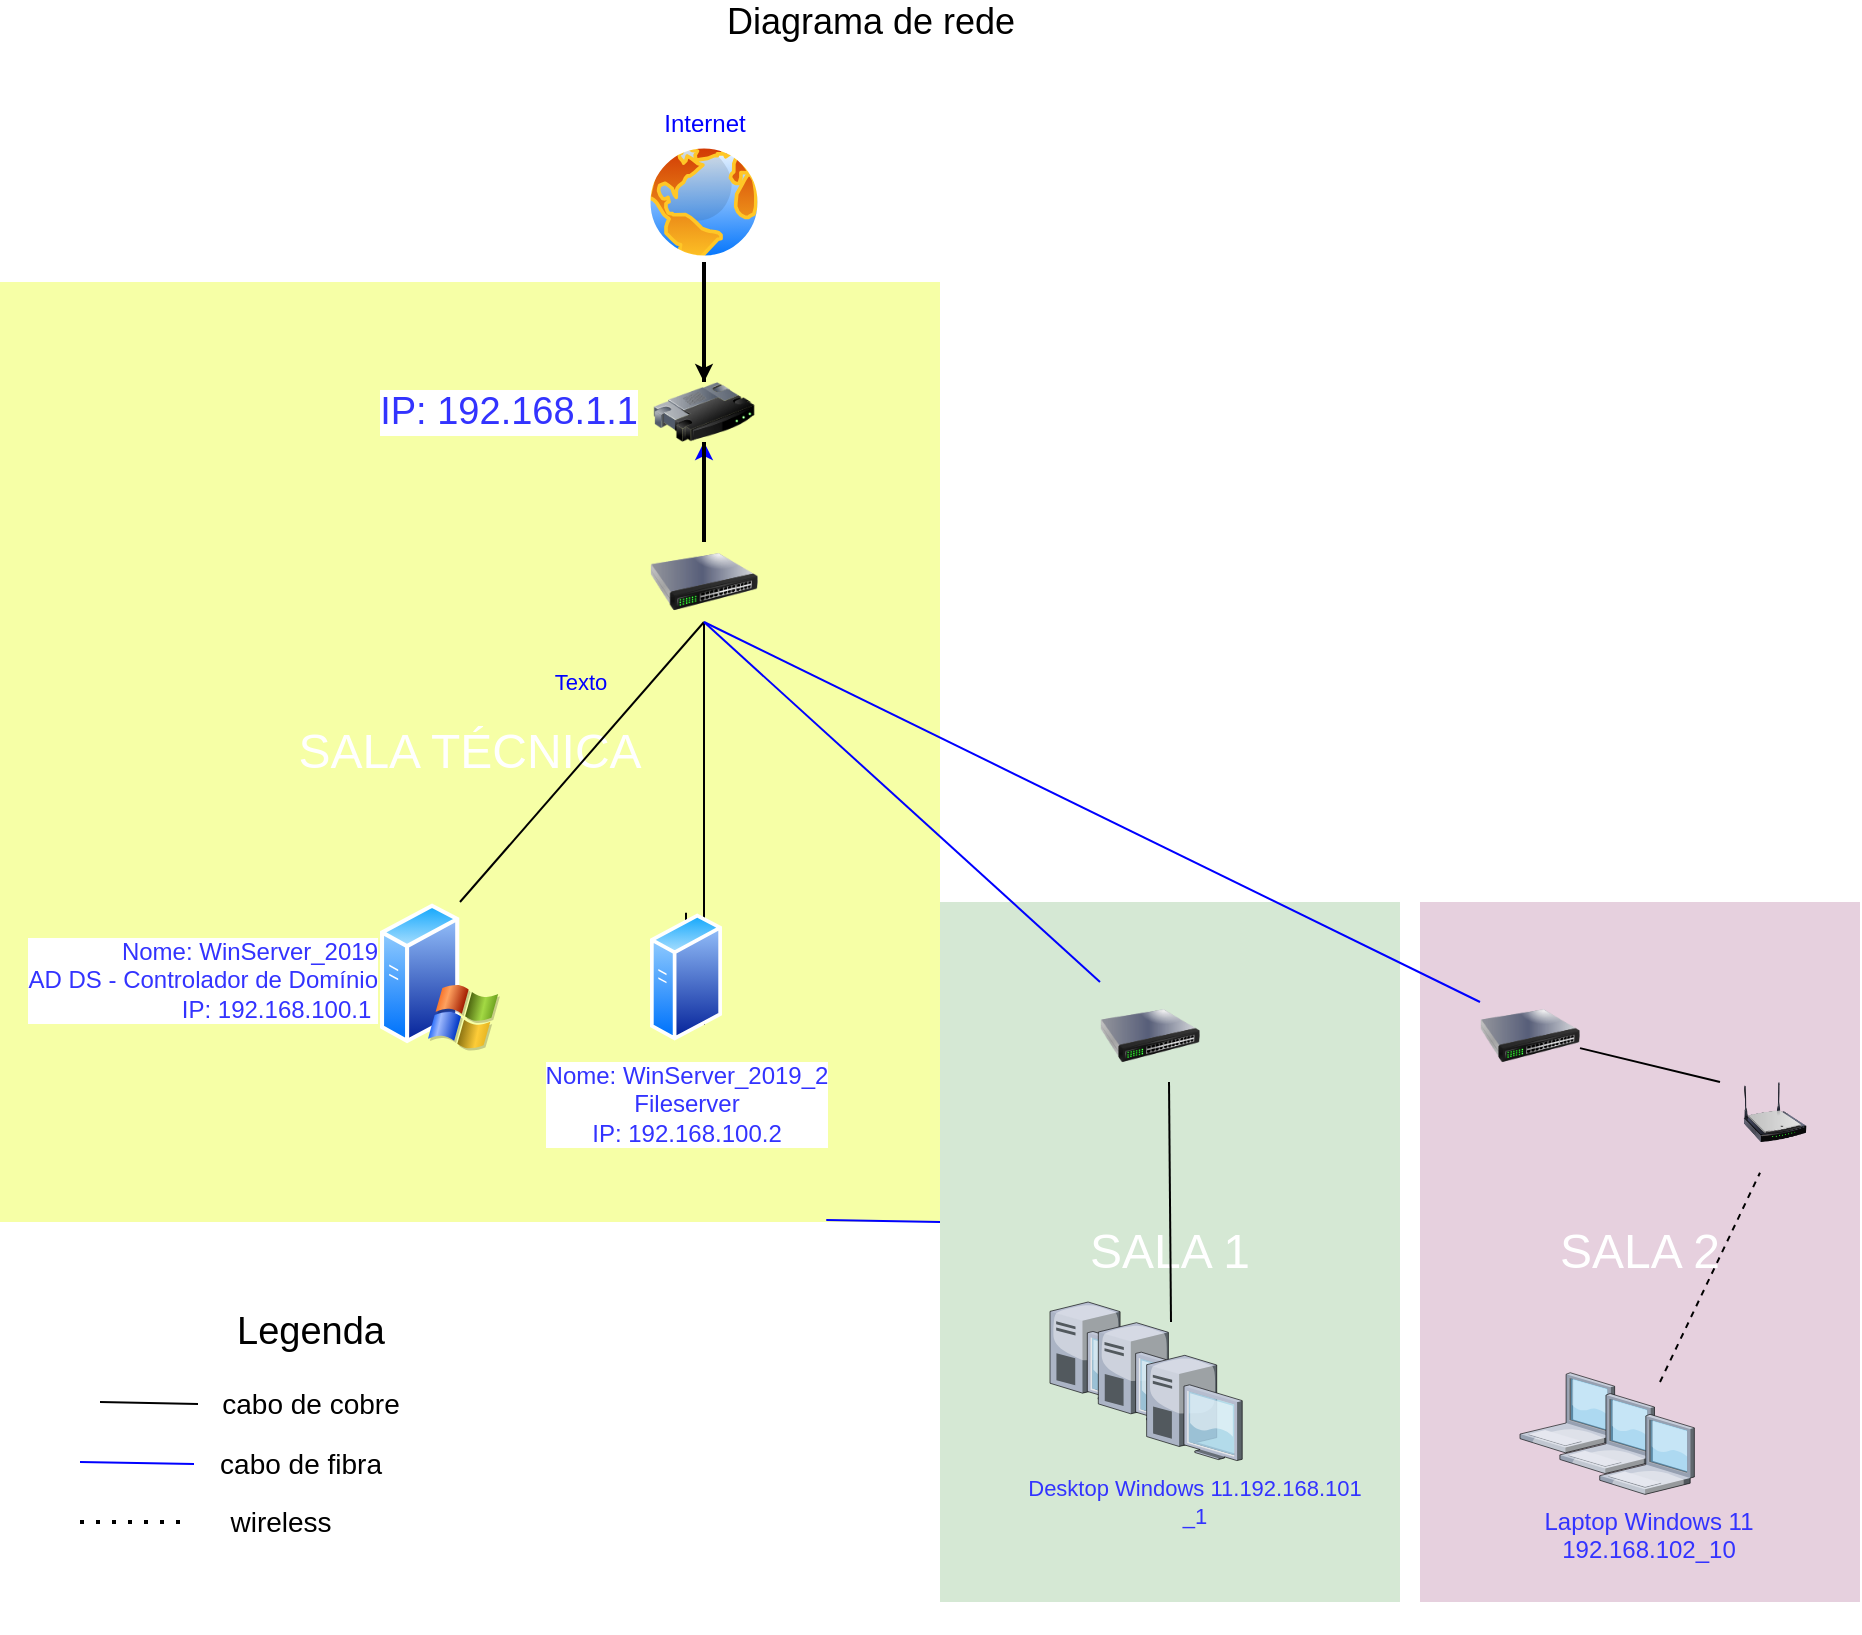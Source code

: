 <mxfile version="17.2.4" type="device"><diagram id="kDC_i37iiiYkNKbsdrAU" name="Page-1"><mxGraphModel dx="868" dy="492" grid="1" gridSize="10" guides="1" tooltips="1" connect="1" arrows="1" fold="1" page="1" pageScale="1" pageWidth="1500" pageHeight="1500" math="0" shadow="0"><root><mxCell id="0"/><mxCell id="1" parent="0"/><mxCell id="UrXeLUlK_jbipvf6MByG-2" value="&lt;font style=&quot;font-size: 24px&quot; color=&quot;#ffffff&quot;&gt;SALA 2&lt;/font&gt;" style="rounded=0;whiteSpace=wrap;html=1;labelBackgroundColor=none;fillColor=#E6D0DE;strokeColor=none;" parent="1" vertex="1"><mxGeometry x="780" y="670" width="220" height="350" as="geometry"/></mxCell><mxCell id="UrXeLUlK_jbipvf6MByG-1" value="&lt;font style=&quot;font-size: 24px&quot; color=&quot;#ffffff&quot;&gt;SALA 1&lt;/font&gt;" style="rounded=0;whiteSpace=wrap;html=1;labelBackgroundColor=none;fillColor=#d5e8d4;strokeColor=none;" parent="1" vertex="1"><mxGeometry x="540" y="670" width="230" height="350" as="geometry"/></mxCell><mxCell id="ankJ5gkV_Y1ylV-iZETB-32" value="&lt;font color=&quot;#ffffff&quot; style=&quot;font-size: 24px&quot;&gt;SALA TÉCNICA&lt;/font&gt;" style="whiteSpace=wrap;html=1;aspect=fixed;labelBackgroundColor=none;fontSize=19;fillColor=#F6FFA6;strokeColor=none;" parent="1" vertex="1"><mxGeometry x="70" y="360" width="470" height="470" as="geometry"/></mxCell><mxCell id="ankJ5gkV_Y1ylV-iZETB-30" style="edgeStyle=none;rounded=0;orthogonalLoop=1;jettySize=auto;html=1;endArrow=none;endFill=0;strokeWidth=2;" parent="1" source="ankJ5gkV_Y1ylV-iZETB-1" target="ankJ5gkV_Y1ylV-iZETB-29" edge="1"><mxGeometry relative="1" as="geometry"/></mxCell><mxCell id="JYsVpXk85voiJ8AyyaUD-1" value="" style="edgeStyle=orthogonalEdgeStyle;rounded=0;orthogonalLoop=1;jettySize=auto;html=1;" parent="1" source="ankJ5gkV_Y1ylV-iZETB-1" target="ankJ5gkV_Y1ylV-iZETB-29" edge="1"><mxGeometry relative="1" as="geometry"/></mxCell><mxCell id="JYsVpXk85voiJ8AyyaUD-2" value="" style="rounded=0;orthogonalLoop=1;jettySize=auto;html=1;endArrow=none;endFill=0;" parent="1" source="ankJ5gkV_Y1ylV-iZETB-1" target="ankJ5gkV_Y1ylV-iZETB-29" edge="1"><mxGeometry relative="1" as="geometry"/></mxCell><mxCell id="ankJ5gkV_Y1ylV-iZETB-1" value="Internet" style="aspect=fixed;perimeter=ellipsePerimeter;html=1;align=center;shadow=0;dashed=0;spacingTop=3;image;image=img/lib/active_directory/internet_globe.svg;labelPosition=center;verticalLabelPosition=top;verticalAlign=bottom;fontColor=#0000FF;" parent="1" vertex="1"><mxGeometry x="392" y="290" width="60" height="60" as="geometry"/></mxCell><mxCell id="ankJ5gkV_Y1ylV-iZETB-18" style="edgeStyle=orthogonalEdgeStyle;rounded=0;orthogonalLoop=1;jettySize=auto;html=1;entryX=0.5;entryY=0;entryDx=0;entryDy=0;endArrow=none;endFill=0;" parent="1" source="ankJ5gkV_Y1ylV-iZETB-6" target="ankJ5gkV_Y1ylV-iZETB-8" edge="1"><mxGeometry relative="1" as="geometry"><Array as="points"><mxPoint x="422" y="731"/></Array></mxGeometry></mxCell><mxCell id="ankJ5gkV_Y1ylV-iZETB-19" style="rounded=0;orthogonalLoop=1;jettySize=auto;html=1;endArrow=none;endFill=0;exitX=0.5;exitY=1;exitDx=0;exitDy=0;" parent="1" source="ankJ5gkV_Y1ylV-iZETB-6" edge="1"><mxGeometry relative="1" as="geometry"><mxPoint x="300" y="670" as="targetPoint"/></mxGeometry></mxCell><mxCell id="ankJ5gkV_Y1ylV-iZETB-20" style="rounded=0;orthogonalLoop=1;jettySize=auto;html=1;endArrow=none;endFill=0;exitX=0.5;exitY=1;exitDx=0;exitDy=0;fillColor=#dae8fc;strokeColor=#0000FF;" parent="1" source="ankJ5gkV_Y1ylV-iZETB-6" edge="1"><mxGeometry relative="1" as="geometry"><mxPoint x="620" y="710" as="targetPoint"/></mxGeometry></mxCell><mxCell id="JYsVpXk85voiJ8AyyaUD-5" value="" style="edgeStyle=none;rounded=0;orthogonalLoop=1;jettySize=auto;html=1;fontColor=#0000FF;strokeColor=#0000FF;" parent="1" source="ankJ5gkV_Y1ylV-iZETB-6" target="ankJ5gkV_Y1ylV-iZETB-29" edge="1"><mxGeometry relative="1" as="geometry"/></mxCell><mxCell id="ankJ5gkV_Y1ylV-iZETB-6" value="" style="image;html=1;image=img/lib/clip_art/networking/Switch_128x128.png" parent="1" vertex="1"><mxGeometry x="395" y="490" width="54" height="40" as="geometry"/></mxCell><mxCell id="ankJ5gkV_Y1ylV-iZETB-8" value="&lt;font color=&quot;#3333ff&quot;&gt;Nome: WinServer_2019_2&lt;br&gt;Fileserver&lt;br&gt;IP: 192.168.100.2&lt;/font&gt;" style="aspect=fixed;perimeter=ellipsePerimeter;html=1;align=center;shadow=0;dashed=0;spacingTop=3;image;image=img/lib/active_directory/generic_server.svg;" parent="1" vertex="1"><mxGeometry x="395" y="675.36" width="36" height="64.28" as="geometry"/></mxCell><mxCell id="ankJ5gkV_Y1ylV-iZETB-9" value="&lt;font color=&quot;#3333ff&quot;&gt;Nome: WinServer_2019&lt;br&gt;AD DS - Controlador de Domínio&lt;br&gt;IP: 192.168.100.1&amp;nbsp;&lt;/font&gt;" style="aspect=fixed;perimeter=ellipsePerimeter;html=1;align=right;shadow=0;dashed=0;spacingTop=3;image;image=img/lib/active_directory/windows_server_2.svg;labelPosition=left;verticalLabelPosition=middle;verticalAlign=middle;" parent="1" vertex="1"><mxGeometry x="260" y="670" width="60" height="75" as="geometry"/></mxCell><mxCell id="ankJ5gkV_Y1ylV-iZETB-10" value="" style="image;html=1;image=img/lib/clip_art/networking/Switch_128x128.png" parent="1" vertex="1"><mxGeometry x="620" y="700" width="50" height="74" as="geometry"/></mxCell><mxCell id="ankJ5gkV_Y1ylV-iZETB-21" style="edgeStyle=none;rounded=0;orthogonalLoop=1;jettySize=auto;html=1;entryX=0.5;entryY=1;entryDx=0;entryDy=0;endArrow=none;endFill=0;fillColor=#dae8fc;strokeColor=#0000FF;" parent="1" target="ankJ5gkV_Y1ylV-iZETB-6" edge="1"><mxGeometry relative="1" as="geometry"><mxPoint x="810" y="720" as="sourcePoint"/></mxGeometry></mxCell><mxCell id="ankJ5gkV_Y1ylV-iZETB-22" style="edgeStyle=none;rounded=0;orthogonalLoop=1;jettySize=auto;html=1;endArrow=none;endFill=0;" parent="1" source="ankJ5gkV_Y1ylV-iZETB-12" edge="1"><mxGeometry relative="1" as="geometry"><mxPoint x="930" y="760" as="targetPoint"/></mxGeometry></mxCell><mxCell id="ankJ5gkV_Y1ylV-iZETB-12" value="" style="image;html=1;image=img/lib/clip_art/networking/Switch_128x128.png" parent="1" vertex="1"><mxGeometry x="810" y="700" width="50" height="74" as="geometry"/></mxCell><mxCell id="ankJ5gkV_Y1ylV-iZETB-13" value="" style="image;html=1;image=img/lib/clip_art/networking/Wireless_Router_N_128x128.png" parent="1" vertex="1"><mxGeometry x="930" y="760" width="55" height="30" as="geometry"/></mxCell><mxCell id="ankJ5gkV_Y1ylV-iZETB-17" value="" style="group" parent="1" vertex="1" connectable="0"><mxGeometry x="830" y="905.36" width="140.5" height="130" as="geometry"/></mxCell><mxCell id="ankJ5gkV_Y1ylV-iZETB-14" value="" style="verticalLabelPosition=bottom;sketch=0;aspect=fixed;html=1;verticalAlign=top;strokeColor=none;align=center;outlineConnect=0;shape=mxgraph.citrix.laptop_1;" parent="ankJ5gkV_Y1ylV-iZETB-17" vertex="1"><mxGeometry width="47.32" height="40.04" as="geometry"/></mxCell><mxCell id="ankJ5gkV_Y1ylV-iZETB-15" value="" style="verticalLabelPosition=bottom;sketch=0;aspect=fixed;html=1;verticalAlign=top;strokeColor=none;align=center;outlineConnect=0;shape=mxgraph.citrix.laptop_1;" parent="ankJ5gkV_Y1ylV-iZETB-17" vertex="1"><mxGeometry x="19.929" y="10.4" width="47.32" height="40.04" as="geometry"/></mxCell><mxCell id="ankJ5gkV_Y1ylV-iZETB-16" value="&lt;font color=&quot;#3333ff&quot;&gt;Laptop Windows 11&lt;br&gt;192.168.102_10&lt;/font&gt;" style="verticalLabelPosition=bottom;sketch=0;aspect=fixed;html=1;verticalAlign=top;strokeColor=none;align=center;outlineConnect=0;shape=mxgraph.citrix.laptop_1;" parent="ankJ5gkV_Y1ylV-iZETB-17" vertex="1"><mxGeometry x="39.858" y="20.8" width="47.32" height="40.04" as="geometry"/></mxCell><mxCell id="ankJ5gkV_Y1ylV-iZETB-27" value="" style="group" parent="1" vertex="1" connectable="0"><mxGeometry x="595" y="870" width="120" height="80" as="geometry"/></mxCell><mxCell id="ankJ5gkV_Y1ylV-iZETB-24" value="" style="verticalLabelPosition=bottom;sketch=0;aspect=fixed;html=1;verticalAlign=top;strokeColor=none;align=center;outlineConnect=0;shape=mxgraph.citrix.desktop;" parent="ankJ5gkV_Y1ylV-iZETB-27" vertex="1"><mxGeometry width="47.785" height="52.617" as="geometry"/></mxCell><mxCell id="ankJ5gkV_Y1ylV-iZETB-25" value="" style="verticalLabelPosition=bottom;sketch=0;aspect=fixed;html=1;verticalAlign=top;strokeColor=none;align=center;outlineConnect=0;shape=mxgraph.citrix.desktop;" parent="ankJ5gkV_Y1ylV-iZETB-27" vertex="1"><mxGeometry x="24.161" y="10.34" width="47.785" height="52.617" as="geometry"/></mxCell><mxCell id="ankJ5gkV_Y1ylV-iZETB-26" value="&lt;font color=&quot;#3333ff&quot; style=&quot;font-size: 11px&quot;&gt;Desktop Windows 11.192.168.101&lt;br&gt;_1&lt;/font&gt;" style="verticalLabelPosition=bottom;sketch=0;aspect=fixed;html=1;verticalAlign=top;strokeColor=none;align=center;outlineConnect=0;shape=mxgraph.citrix.desktop;" parent="ankJ5gkV_Y1ylV-iZETB-27" vertex="1"><mxGeometry x="48.322" y="26.667" width="47.785" height="52.617" as="geometry"/></mxCell><mxCell id="ankJ5gkV_Y1ylV-iZETB-31" style="rounded=0;orthogonalLoop=1;jettySize=auto;html=1;endArrow=none;endFill=0;strokeWidth=2;entryX=0.5;entryY=0;entryDx=0;entryDy=0;" parent="1" source="ankJ5gkV_Y1ylV-iZETB-29" target="ankJ5gkV_Y1ylV-iZETB-6" edge="1"><mxGeometry relative="1" as="geometry"><mxPoint x="420" y="490" as="targetPoint"/></mxGeometry></mxCell><mxCell id="ankJ5gkV_Y1ylV-iZETB-29" value="IP: 192.168.1.1" style="image;html=1;image=img/lib/clip_art/networking/Router_128x128.png;labelPosition=left;verticalLabelPosition=middle;align=right;verticalAlign=middle;fontStyle=0;fontSize=19;fontColor=#3333FF;labelBackgroundColor=#FFFFFF;" parent="1" vertex="1"><mxGeometry x="390" y="410" width="64" height="30" as="geometry"/></mxCell><mxCell id="UrXeLUlK_jbipvf6MByG-3" value="&lt;font color=&quot;#000000&quot; style=&quot;font-size: 19px&quot;&gt;Legenda&lt;/font&gt;" style="text;html=1;align=center;verticalAlign=middle;resizable=0;points=[];autosize=1;strokeColor=none;fillColor=none;fontSize=32;fontColor=#FFFFFF;" parent="1" vertex="1"><mxGeometry x="180" y="855.36" width="90" height="50" as="geometry"/></mxCell><mxCell id="UrXeLUlK_jbipvf6MByG-4" value="&lt;font color=&quot;#000000&quot; style=&quot;font-size: 14px&quot;&gt;cabo de cobre&lt;/font&gt;" style="text;html=1;align=center;verticalAlign=middle;resizable=0;points=[];autosize=1;strokeColor=none;fillColor=none;fontSize=32;fontColor=#FFFFFF;" parent="1" vertex="1"><mxGeometry x="175" y="890" width="100" height="50" as="geometry"/></mxCell><mxCell id="UrXeLUlK_jbipvf6MByG-5" value="" style="endArrow=none;html=1;rounded=0;fontSize=19;fontColor=#000000;startArrow=none;" parent="1" source="JYsVpXk85voiJ8AyyaUD-15" edge="1"><mxGeometry width="50" height="50" relative="1" as="geometry"><mxPoint x="120" y="920" as="sourcePoint"/><mxPoint x="180" y="920" as="targetPoint"/></mxGeometry></mxCell><mxCell id="UrXeLUlK_jbipvf6MByG-6" value="" style="endArrow=none;html=1;rounded=0;fontSize=19;fontColor=#000000;fillColor=#dae8fc;strokeColor=#0000FF;entryX=-0.03;entryY=0.62;entryDx=0;entryDy=0;entryPerimeter=0;" parent="1" target="JYsVpXk85voiJ8AyyaUD-15" edge="1"><mxGeometry width="50" height="50" relative="1" as="geometry"><mxPoint x="110" y="950" as="sourcePoint"/><mxPoint x="160" y="950" as="targetPoint"/></mxGeometry></mxCell><mxCell id="JYsVpXk85voiJ8AyyaUD-6" style="edgeStyle=none;rounded=0;orthogonalLoop=1;jettySize=auto;html=1;exitX=1;exitY=1;exitDx=0;exitDy=0;entryX=0.879;entryY=0.998;entryDx=0;entryDy=0;entryPerimeter=0;fontSize=24;fontColor=#0000FF;endArrow=none;endFill=0;strokeColor=#0000FF;" parent="1" source="ankJ5gkV_Y1ylV-iZETB-32" target="ankJ5gkV_Y1ylV-iZETB-32" edge="1"><mxGeometry relative="1" as="geometry"/></mxCell><mxCell id="JYsVpXk85voiJ8AyyaUD-7" style="edgeStyle=none;rounded=0;orthogonalLoop=1;jettySize=auto;html=1;exitX=0;exitY=0.75;exitDx=0;exitDy=0;fontSize=24;fontColor=#0000FF;endArrow=none;endFill=0;strokeColor=#0000FF;" parent="1" source="UrXeLUlK_jbipvf6MByG-1" target="UrXeLUlK_jbipvf6MByG-1" edge="1"><mxGeometry relative="1" as="geometry"/></mxCell><mxCell id="JYsVpXk85voiJ8AyyaUD-8" style="edgeStyle=none;rounded=0;orthogonalLoop=1;jettySize=auto;html=1;exitX=0;exitY=1;exitDx=0;exitDy=0;fontSize=24;fontColor=#0000FF;endArrow=none;endFill=0;strokeColor=#0000FF;" parent="1" source="UrXeLUlK_jbipvf6MByG-1" target="UrXeLUlK_jbipvf6MByG-1" edge="1"><mxGeometry relative="1" as="geometry"/></mxCell><mxCell id="JYsVpXk85voiJ8AyyaUD-14" value="" style="endArrow=none;html=1;rounded=0;fontSize=11;fontColor=#0000FF;strokeColor=#000000;" parent="1" edge="1"><mxGeometry width="50" height="50" relative="1" as="geometry"><mxPoint x="654.5" y="760" as="sourcePoint"/><mxPoint x="655.5" y="880" as="targetPoint"/></mxGeometry></mxCell><mxCell id="JYsVpXk85voiJ8AyyaUD-19" value="" style="endArrow=none;dashed=1;html=1;dashPattern=1 3;strokeWidth=2;rounded=0;fontSize=11;fontColor=#0000FF;" parent="1" edge="1"><mxGeometry width="50" height="50" relative="1" as="geometry"><mxPoint x="160" y="980" as="sourcePoint"/><mxPoint x="110" y="980" as="targetPoint"/></mxGeometry></mxCell><mxCell id="JYsVpXk85voiJ8AyyaUD-15" value="&lt;font color=&quot;#000000&quot; style=&quot;font-size: 14px&quot;&gt;cabo de fibra&lt;/font&gt;" style="text;html=1;align=center;verticalAlign=middle;resizable=0;points=[];autosize=1;strokeColor=none;fillColor=none;fontSize=32;fontColor=#FFFFFF;" parent="1" vertex="1"><mxGeometry x="170" y="920" width="100" height="50" as="geometry"/></mxCell><mxCell id="JYsVpXk85voiJ8AyyaUD-25" value="" style="endArrow=none;html=1;rounded=0;fontSize=19;fontColor=#000000;entryX=-0.01;entryY=0.02;entryDx=0;entryDy=0;entryPerimeter=0;" parent="1" edge="1" target="JYsVpXk85voiJ8AyyaUD-15"><mxGeometry width="50" height="50" relative="1" as="geometry"><mxPoint x="120" y="920" as="sourcePoint"/><mxPoint x="160" y="920" as="targetPoint"/><Array as="points"/></mxGeometry></mxCell><mxCell id="JYsVpXk85voiJ8AyyaUD-28" value="Texto" style="text;html=1;resizable=0;autosize=1;align=center;verticalAlign=middle;points=[];fillColor=none;strokeColor=none;rounded=0;fontSize=11;fontColor=#0000FF;" parent="1" vertex="1"><mxGeometry x="340" y="550" width="40" height="20" as="geometry"/></mxCell><mxCell id="q0krOlAPbtUogKuKgVzj-1" value="&lt;font style=&quot;font-size: 14px&quot;&gt;wireless&lt;/font&gt;" style="text;html=1;align=center;verticalAlign=middle;resizable=0;points=[];autosize=1;strokeColor=none;fillColor=none;" vertex="1" parent="1"><mxGeometry x="175" y="970" width="70" height="20" as="geometry"/></mxCell><mxCell id="q0krOlAPbtUogKuKgVzj-5" value="&lt;font style=&quot;font-size: 18px&quot;&gt;Diagrama de rede&lt;/font&gt;" style="text;html=1;resizable=0;autosize=1;align=center;verticalAlign=middle;points=[];fillColor=none;strokeColor=none;rounded=0;fontSize=14;" vertex="1" parent="1"><mxGeometry x="425" y="220" width="160" height="20" as="geometry"/></mxCell><mxCell id="q0krOlAPbtUogKuKgVzj-6" value="" style="endArrow=none;dashed=1;html=1;rounded=0;fontSize=18;" edge="1" parent="1"><mxGeometry width="50" height="50" relative="1" as="geometry"><mxPoint x="900" y="910" as="sourcePoint"/><mxPoint x="950" y="805.36" as="targetPoint"/></mxGeometry></mxCell></root></mxGraphModel></diagram></mxfile>